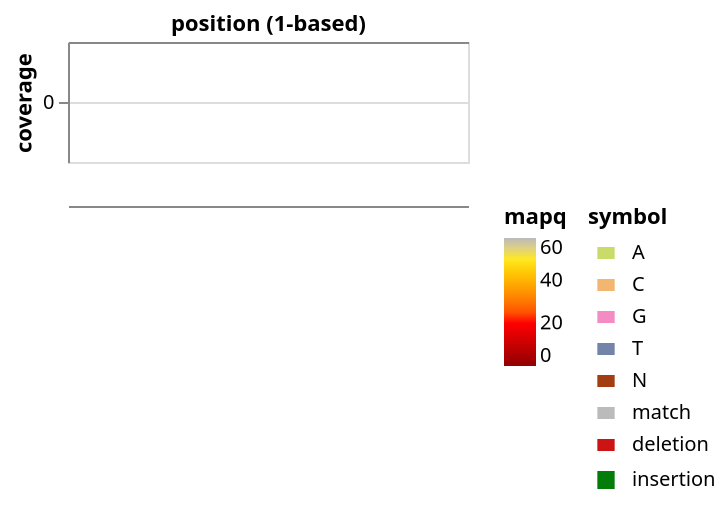 {
    "$schema": "https://vega.github.io/schema/vega-lite/v5.json",
    "resolve": {
        "scale": {
            "strokeWidth": "independent"
        }
    },
    "datasets": {
        "highlight": [],
        "reference": [],
        "reads": [],
        "coverage": []
    },
    "config": {
        "legend": {
            "layout": {
                "right": {
                    "anchor": "start",
                    "direction": "horizontal",
                    "center": false,
                    "margin": 10
                }
            }
        }
    },
    "vconcat": [
        {
            "data": {
                "name": "coverage"
            },
            "mark": "area",
            "transform": [
                {
                    "as": "offset",
                    "calculate": "sequence(datum.coverage.length)"
                },
                {
                    "flatten": [
                        "offset",
                        "coverage"
                    ]
                },
                {
                    "as": "p",
                    "calculate": "datum.start + datum.offset"
                }
            ],
            "encoding": {
                "color": {
                    "value": "#BBB"
                },
                "x": {
                    "field": "p",
                    "type": "quantitative",
                    "axis": {
                        "orient": "top",
                        "title": "position (1-based)"
                    },
                    "scale": {
                        "domain": {
                            "param": "grid"
                        },
                        "nice": false
                    }
                },
                "y": {
                    "field": "coverage",
                    "type": "quantitative",
                    "axis": {
                        "title": "coverage"
                    }
                }
            },
            "height": 60
        },
        {
            "height": {
                "step": 4
            },
            "encoding": {
                "x": {
                    "field": "start",
                    "type": "quantitative",
                    "axis": {
                        "orient": "top",
                        "labels": false,
                        "ticks": false,
                        "title": null
                    },
                    "scale": {
                        "domain": []
                    }
                },
                "x2": {
                    "field": "end",
                    "type": "quantitative"
                },
                "y": {
                    "axis": null,
                    "field": "row",
                    "type": "ordinal"
                },
                "yOffset": {
                    "field": "v_offset",
                    "type": "ordinal"
                }
            },
            "layer": [
                {
                    "data": {
                        "name": "highlight"
                    },
                    "mark": "rect",
                    "encoding": {
                        "color": {
                            "value": "red"
                        },
                        "opacity": {
                            "value": 0.15
                        },
                        "y2": {
                            "value": 10000000
                        }
                    }
                },
                {
                    "data": {
                        "name": "reference"
                    },
                    "params": [
                        {
                            "name": "grid",
                            "select": "interval",
                            "bind": "scales"
                        }
                    ],
                    "transform": [
                        {
                            "as": "base",
                            "calculate": "split(datum.reference, '')"
                        },
                        {
                            "as": "offset",
                            "calculate": "sequence(datum.reference.length)"
                        },
                        {
                            "flatten": [
                                "base",
                                "offset"
                            ]
                        },
                        {
                            "as": "position",
                            "calculate": "datum.start + datum.offset"
                        },
                        {
                            "as": "start",
                            "calculate": "datum.position + 0.5"
                        },
                        {
                            "as": "end",
                            "calculate": "datum.position + 1.5"
                        },
                        {
                            "as": "position (1-based)",
                            "calculate": "datum.position + 1"
                        }
                    ],
                    "mark": {
                        "type": "rule",
                        "clip": true
                    },
                    "encoding": {
                        "tooltip": [
                            {
                                "field": "base"
                            },
                            {
                                "field": "position (1-based)"
                            }
                        ],
                        "strokeWidth": {
                            "value": 8
                        },
                        "color": {
                            "field": "base",
                            "legend": null,
                            "scale": {
                                "type": "ordinal",
                                "domain": [
                                    "A",
                                    "C",
                                    "G",
                                    "T",
                                    "N",
                                    "match",
                                    "deletion",
                                    "insertion"
                                ],
                                "range": [
                                    "#CADB69",
                                    "#F2B671",
                                    "#F28CC2",
                                    "#7284A8",
                                    "#A23E11",
                                    "#BBBBBB",
                                    "#CC1414",
                                    "#047C0A"
                                ]
                            }
                        }
                    }
                },
                {
                    "data": {
                        "name": "reads"
                    },
                    "transform": [
                        {
                            "calculate": "split(datum.values, '\u00a7')",
                            "as": "reads"
                        },
                        {
                            "flatten": [
                                "reads"
                            ]
                        },
                        {
                            "calculate": "split(datum.reads, ' ')",
                            "as": "fields"
                        },
                        {
                            "calculate": "replace(datum.fields[0], '_', ' ')",
                            "as": "aux"
                        },
                        {
                            "calculate": "datum.fields[1]",
                            "as": "cigar"
                        },
                        {
                            "calculate": "toNumber(datum.fields[2])",
                            "as": "flags"
                        },
                        {
                            "calculate": "toNumber(datum.fields[3])",
                            "as": "mapq"
                        },
                        {
                            "calculate": "toNumber(datum.fields[4])",
                            "as": "mpos"
                        },
                        {
                            "calculate": "datum.fields[5]",
                            "as": "name"
                        },
                        {
                            "calculate": "toNumber(datum.fields[6])",
                            "as": "position"
                        },
                        {
                            "calculate": "datum.fields[7] === '.' ? null : toNumber(datum.fields[7])",
                            "as": "row"
                        },
                        {
                            "calculate": "datum.fields[8]",
                            "as": "raw_cigar"
                        },
                        {
                            "filter": "datum.mpos >= 0"
                        },
                        {
                            "as": "start",
                            "calculate": "if(datum.position < datum.mpos, datum.position + 0.5, datum.mpos + 0.5)"
                        },
                        {
                            "as": "end",
                            "calculate": "if(datum.position > datum.mpos, datum.position + 0.5, datum.mpos + 0.5)"
                        },
                        {
                            "as": "v_offset",
                            "calculate": "1"
                        }
                    ],
                    "mark": {
                        "type": "rule",
                        "clip": true
                    },
                    "encoding": {
                        "opacity": {
                            "condition": {
                                "param": "rplc",
                                "value": 1
                            },
                            "value": 0.2
                        },
                        "strokeWidth": {
                            "value": 1
                        },
                        "color": {
                            "value": "#BBBBBB"
                        }
                    }
                },
                {
                    "data": {
                        "name": "reads"
                    },
                    "transform": [
                        {
                            "calculate": "split(datum.values, '\u00a7')",
                            "as": "reads"
                        },
                        {
                            "flatten": [
                                "reads"
                            ]
                        },
                        {
                            "calculate": "split(datum.reads, ' ')",
                            "as": "fields"
                        },
                        {
                            "calculate": "replace(datum.fields[0], '_', ' ')",
                            "as": "aux"
                        },
                        {
                            "calculate": "datum.fields[1]",
                            "as": "cigar"
                        },
                        {
                            "calculate": "toNumber(datum.fields[2])",
                            "as": "flags"
                        },
                        {
                            "calculate": "toNumber(datum.fields[3])",
                            "as": "mapq"
                        },
                        {
                            "calculate": "toNumber(datum.fields[4])",
                            "as": "mpos"
                        },
                        {
                            "calculate": "datum.fields[5]",
                            "as": "name"
                        },
                        {
                            "calculate": "toNumber(datum.fields[6])",
                            "as": "position"
                        },
                        {
                            "calculate": "datum.fields[7] === '.' ? null : toNumber(datum.fields[7])",
                            "as": "row"
                        },
                        {
                            "calculate": "datum.fields[8]",
                            "as": "raw_cigar"
                        },
                        {
                            "as": "cigars",
                            "calculate": "split(datum.cigar, '|')"
                        },
                        {
                            "as": "cigar_index",
                            "calculate": "sequence(datum.cigars.length)"
                        },
                        {
                            "flatten": [
                                "cigars",
                                "cigar_index"
                            ]
                        },
                        {
                            "calculate": "if(substring(datum.cigars, 0, 1) == 'i', 'insertion', if(substring(datum.cigars, length(datum.cigars) - 1, length(datum.cigars)) == '=', 'match', if(substring(datum.cigars, length(datum.cigars) - 1, length(datum.cigars)) == 'd', 'deletion', substring(datum.cigars, 1, length(datum.cigars)))))",
                            "as": "type"
                        },
                        {
                            "calculate": "if(datum.type == 'match' || datum.type == 'deletion', parseInt(substring(datum.cigars, 0, length(datum.cigars) - 1)), if(datum.type == 'insertion', 1, parseInt(substring(datum.cigars, 0, length(datum.cigars) - 1))))",
                            "as": "length"
                        },
                        {
                            "stack": "length",
                            "groupby": [
                                "name",
                                "cigar",
                                "position"
                            ],
                            "as": "offset"
                        },
                        {
                            "as": "start",
                            "calculate": "if(datum.type == 'insertion', datum.position + datum.offset + 1.4, datum.position + datum.offset + 0.4)"
                        },
                        {
                            "as": "end",
                            "calculate": "if(datum.type == 'insertion', datum.position + datum.offset + datum.length - 0.4, datum.position + datum.offset + datum.length + 0.6)"
                        },
                        {
                            "as": "v_offset",
                            "calculate": "if(datum.position < datum.mpos, 0, 2)"
                        }
                    ],
                    "mark": {
                        "type": "rule",
                        "clip": true
                    },
                    "params": [
                        {
                            "name": "rplc",
                            "select": {
                                "type": "point",
                                "toggle": "event.shiftKey",
                                "fields": [
                                    "name",
                                    "position"
                                ]
                            }
                        }
                    ],
                    "encoding": {
                        "opacity": {
                            "condition": {
                                "param": "rplc",
                                "value": 1
                            },
                            "value": 0.2
                        },
                        "strokeWidth": {
                            "field": "type",
                            "scale": {
                                "domain": [
                                    "A",
                                    "C",
                                    "G",
                                    "T",
                                    "N",
                                    "match",
                                    "deletion",
                                    "insertion"
                                ],
                                "range": [
                                    9,
                                    9,
                                    9,
                                    9,
                                    9,
                                    9,
                                    9,
                                    12
                                ]
                            },
                            "legend": null
                        },
                        "color": {
                            "field": "mapq",
                            "type": "quantitative",
                            "scale": {
                                "domain": [
                                    0,
                                    60
                                ],
                                "range": [
                                    "#910000",
                                    "#c70002",
                                    "#ff0000",
                                    "#ff7500",
                                    "#ffb200",
                                    "#ffe921",
                                    "#bbbbbb"
                                ]
                            }
                        }
                    }
                },
                {
                    "data": {
                        "name": "reads"
                    },
                    "transform": [
                        {
                            "calculate": "split(datum.values, '\u00a7')",
                            "as": "reads"
                        },
                        {
                            "flatten": [
                                "reads"
                            ]
                        },
                        {
                            "calculate": "split(datum.reads, ' ')",
                            "as": "fields"
                        },
                        {
                            "calculate": "replace(datum.fields[0], '_', ' ')",
                            "as": "aux"
                        },
                        {
                            "calculate": "datum.fields[1]",
                            "as": "cigar"
                        },
                        {
                            "calculate": "toNumber(datum.fields[2])",
                            "as": "flags"
                        },
                        {
                            "calculate": "toNumber(datum.fields[3])",
                            "as": "mapq"
                        },
                        {
                            "calculate": "toNumber(datum.fields[4])",
                            "as": "mpos"
                        },
                        {
                            "calculate": "datum.fields[5]",
                            "as": "name"
                        },
                        {
                            "calculate": "toNumber(datum.fields[6])",
                            "as": "position"
                        },
                        {
                            "calculate": "datum.fields[7] === '.' ? null : toNumber(datum.fields[7])",
                            "as": "row"
                        },
                        {
                            "calculate": "datum.fields[8]",
                            "as": "raw_cigar"
                        },
                        {
                            "calculate": "join([if ((datum.flags & 1) > 0, 'read paired, ', ''), if ((datum.flags & 2) > 0, 'read mapped in proper pair, ', ''),  if ((datum.flags & 4) > 0, 'read unmapped, ', ''), if ((datum.flags & 8) > 0, 'mate unmapped, ', ''), if ((datum.flags & 16) > 0, 'read reverse strand, ', ''), if ((datum.flags & 32) > 0, 'mate reverse strand, ', ''), if ((datum.flags & 64) > 0, 'first in pair, ', ''), if ((datum.flags & 128) > 0, 'second in pair, ', ''), if ((datum.flags & 256) > 0, 'not primary alignment, ', ''), if ((datum.flags & 512) > 0, 'read fails platform/vendor quality checks, ', ''), if ((datum.flags & 1024) > 0, 'read is PCR or optical duplicate, ', ''), if ((datum.flags & 2048) > 0, 'supplementary alignment, ', '')], '')",
                            "as": "flags"
                        },
                        {
                            "as": "cigars",
                            "calculate": "split(datum.cigar, '|')"
                        },
                        {
                            "as": "cigar_index",
                            "calculate": "sequence(datum.cigars.length)"
                        },
                        {
                            "flatten": [
                                "cigars",
                                "cigar_index"
                            ]
                        },
                        {
                            "calculate": "if(substring(datum.cigars, 0, 1) == 'i', 'insertion', if(substring(datum.cigars, length(datum.cigars) - 1, length(datum.cigars)) == '=', 'match', if(substring(datum.cigars, length(datum.cigars) - 1, length(datum.cigars)) == 'd', 'deletion', substring(datum.cigars, 1, length(datum.cigars)))))",
                            "as": "type"
                        },
                        {
                            "calculate": "if(datum.type == 'match' || datum.type == 'deletion', parseInt(substring(datum.cigars, 0, length(datum.cigars) - 1)), if(datum.type == 'insertion', 1, parseInt(substring(datum.cigars, 0, length(datum.cigars) - 1))))",
                            "as": "length"
                        },
                        {
                            "stack": "length",
                            "groupby": [
                                "name",
                                "cigar",
                                "position"
                            ],
                            "as": "offset"
                        },
                        {
                            "as": "start",
                            "calculate": "datum.position + datum.offset + 0.5"
                        },
                        {
                            "as": "end",
                            "calculate": "datum.position + datum.offset + datum.length + 0.5"
                        },
                        {
                            "filter": "datum.type != 'deletion' && datum.type != 'insertion'"
                        },
                        {
                            "as": "v_offset",
                            "calculate": "if(datum.position < datum.mpos, 0, 2)"
                        }
                    ],
                    "mark": {
                        "type": "rule",
                        "clip": true
                    },
                    "encoding": {
                        "tooltip": [
                            {
                                "field": "name"
                            },
                            {
                                "field": "type"
                            },
                            {
                                "field": "mapq"
                            },
                            {
                                "field": "flags"
                            },
                            {
                                "field": "aux"
                            },
                            {
                                "field": "raw_cigar"
                            }
                        ],
                        "opacity": {
                            "condition": {
                                "param": "rplc",
                                "value": 1
                            },
                            "value": 0.2
                        },
                        "strokeWidth": {
                            "field": "type",
                            "scale": {
                                "type": "ordinal",
                                "domain": [
                                    "A",
                                    "C",
                                    "G",
                                    "T",
                                    "N",
                                    "match",
                                    "deletion",
                                    "insertion"
                                ],
                                "range": [
                                    6,
                                    6,
                                    6,
                                    6,
                                    6,
                                    6,
                                    6,
                                    9
                                ]
                            },
                            "legend": null
                        },
                        "color": {
                            "field": "type",
                            "legend": null,
                            "scale": {
                                "type": "ordinal",
                                "domain": [
                                    "A",
                                    "C",
                                    "G",
                                    "T",
                                    "N",
                                    "match",
                                    "deletion",
                                    "insertion"
                                ],
                                "range": [
                                    "#CADB69",
                                    "#F2B671",
                                    "#F28CC2",
                                    "#7284A8",
                                    "#A23E11",
                                    "#BBBBBB",
                                    "#CC1414",
                                    "#047C0A"
                                ]
                            }
                        }
                    }
                },
                {
                    "data": {
                        "name": "reads"
                    },
                    "transform": [
                        {
                            "calculate": "split(datum.values, '\u00a7')",
                            "as": "reads"
                        },
                        {
                            "flatten": [
                                "reads"
                            ]
                        },
                        {
                            "calculate": "split(datum.reads, ' ')",
                            "as": "fields"
                        },
                        {
                            "calculate": "replace(datum.fields[0], '_', ' ')",
                            "as": "aux"
                        },
                        {
                            "calculate": "datum.fields[1]",
                            "as": "cigar"
                        },
                        {
                            "calculate": "toNumber(datum.fields[2])",
                            "as": "flags"
                        },
                        {
                            "calculate": "toNumber(datum.fields[3])",
                            "as": "mapq"
                        },
                        {
                            "calculate": "toNumber(datum.fields[4])",
                            "as": "mpos"
                        },
                        {
                            "calculate": "datum.fields[5]",
                            "as": "name"
                        },
                        {
                            "calculate": "toNumber(datum.fields[6])",
                            "as": "position"
                        },
                        {
                            "calculate": "datum.fields[7] === '.' ? null : toNumber(datum.fields[7])",
                            "as": "row"
                        },
                        {
                            "calculate": "datum.fields[8]",
                            "as": "raw_cigar"
                        },
                        {
                            "calculate": "join([if ((datum.flags & 1) > 0, 'read paired, ', ''), if ((datum.flags & 2) > 0, 'read mapped in proper pair, ', ''),  if ((datum.flags & 4) > 0, 'read unmapped, ', ''), if ((datum.flags & 8) > 0, 'mate unmapped, ', ''), if ((datum.flags & 16) > 0, 'read reverse strand, ', ''), if ((datum.flags & 32) > 0, 'mate reverse strand, ', ''), if ((datum.flags & 64) > 0, 'first in pair, ', ''), if ((datum.flags & 128) > 0, 'second in pair, ', ''), if ((datum.flags & 256) > 0, 'not primary alignment, ', ''), if ((datum.flags & 512) > 0, 'read fails platform/vendor quality checks, ', ''), if ((datum.flags & 1024) > 0, 'read is PCR or optical duplicate, ', ''), if ((datum.flags & 2048) > 0, 'supplementary alignment, ', '')], '')",
                            "as": "flags"
                        },
                        {
                            "as": "cigars",
                            "calculate": "split(datum.cigar, '|')"
                        },
                        {
                            "as": "cigar_index",
                            "calculate": "sequence(datum.cigars.length)"
                        },
                        {
                            "flatten": [
                                "cigars",
                                "cigar_index"
                            ]
                        },
                        {
                            "calculate": "if(substring(datum.cigars, 0, 1) == 'i', 'insertion', if(substring(datum.cigars, length(datum.cigars) - 1, length(datum.cigars)) == '=', 'match', if(substring(datum.cigars, length(datum.cigars) - 1, length(datum.cigars)) == 'd', 'deletion', substring(datum.cigars, 1, length(datum.cigars)))))",
                            "as": "type"
                        },
                        {
                            "calculate": "if(datum.type == 'match' || datum.type == 'deletion', parseInt(substring(datum.cigars, 0, length(datum.cigars) - 1)), if(datum.type == 'insertion', 1, parseInt(substring(datum.cigars, 0, length(datum.cigars) - 1))))",
                            "as": "length"
                        },
                        {
                            "stack": "length",
                            "groupby": [
                                "name",
                                "cigar",
                                "position"
                            ],
                            "as": "offset"
                        },
                        {
                            "as": "start",
                            "calculate": "datum.position + datum.offset + 0.5"
                        },
                        {
                            "as": "end",
                            "calculate": "datum.position + datum.offset + datum.length + 0.5"
                        },
                        {
                            "as": "inserted bases",
                            "calculate": "substring(datum.cigars, 1, length(datum.cigars))"
                        },
                        {
                            "filter": "datum.type == 'insertion'"
                        },
                        {
                            "as": "v_offset",
                            "calculate": "if(datum.position < datum.mpos, 0, 2)"
                        }
                    ],
                    "mark": {
                        "type": "rule",
                        "clip": true
                    },
                    "encoding": {
                        "tooltip": [
                            {
                                "field": "name"
                            },
                            {
                                "field": "type"
                            },
                            {
                                "field": "mapq"
                            },
                            {
                                "field": "flags"
                            },
                            {
                                "field": "aux"
                            },
                            {
                                "field": "inserted bases"
                            },
                            {
                                "field": "raw_cigar"
                            }
                        ],
                        "opacity": {
                            "condition": {
                                "param": "rplc",
                                "value": 1
                            },
                            "value": 0.2
                        },
                        "strokeWidth": {
                            "field": "type",
                            "scale": {
                                "type": "ordinal",
                                "domain": [
                                    "A",
                                    "C",
                                    "G",
                                    "T",
                                    "N",
                                    "match",
                                    "deletion",
                                    "insertion"
                                ],
                                "range": [
                                    6,
                                    6,
                                    6,
                                    6,
                                    6,
                                    6,
                                    6,
                                    9
                                ]
                            },
                            "legend": null
                        },
                        "color": {
                            "field": "type",
                            "legend": null,
                            "scale": {
                                "type": "ordinal",
                                "domain": [
                                    "A",
                                    "C",
                                    "G",
                                    "T",
                                    "N",
                                    "match",
                                    "deletion",
                                    "insertion"
                                ],
                                "range": [
                                    "#CADB69",
                                    "#F2B671",
                                    "#F28CC2",
                                    "#7284A8",
                                    "#A23E11",
                                    "#BBBBBB",
                                    "#CC1414",
                                    "#047C0A"
                                ]
                            }
                        }
                    }
                },
                {
                    "data": {
                        "name": "reads"
                    },
                    "transform": [
                        {
                            "calculate": "split(datum.values, '\u00a7')",
                            "as": "reads"
                        },
                        {
                            "flatten": [
                                "reads"
                            ]
                        },
                        {
                            "calculate": "split(datum.reads, ' ')",
                            "as": "fields"
                        },
                        {
                            "calculate": "replace(datum.fields[0], '_', ' ')",
                            "as": "aux"
                        },
                        {
                            "calculate": "datum.fields[1]",
                            "as": "cigar"
                        },
                        {
                            "calculate": "toNumber(datum.fields[2])",
                            "as": "flags"
                        },
                        {
                            "calculate": "toNumber(datum.fields[3])",
                            "as": "mapq"
                        },
                        {
                            "calculate": "toNumber(datum.fields[4])",
                            "as": "mpos"
                        },
                        {
                            "calculate": "datum.fields[5]",
                            "as": "name"
                        },
                        {
                            "calculate": "toNumber(datum.fields[6])",
                            "as": "position"
                        },
                        {
                            "calculate": "datum.fields[7] === '.' ? null : toNumber(datum.fields[7])",
                            "as": "row"
                        },
                        {
                            "calculate": "datum.fields[8]",
                            "as": "raw_cigar"
                        },
                        {
                            "calculate": "join([if ((datum.flags & 1) > 0, 'read paired, ', ''), if ((datum.flags & 2) > 0, 'read mapped in proper pair, ', ''),  if ((datum.flags & 4) > 0, 'read unmapped, ', ''), if ((datum.flags & 8) > 0, 'mate unmapped, ', ''), if ((datum.flags & 16) > 0, 'read reverse strand, ', ''), if ((datum.flags & 32) > 0, 'mate reverse strand, ', ''), if ((datum.flags & 64) > 0, 'first in pair, ', ''), if ((datum.flags & 128) > 0, 'second in pair, ', ''), if ((datum.flags & 256) > 0, 'not primary alignment, ', ''), if ((datum.flags & 512) > 0, 'read fails platform/vendor quality checks, ', ''), if ((datum.flags & 1024) > 0, 'read is PCR or optical duplicate, ', ''), if ((datum.flags & 2048) > 0, 'supplementary alignment, ', '')], '')",
                            "as": "flags"
                        },
                        {
                            "as": "cigars",
                            "calculate": "split(datum.cigar, '|')"
                        },
                        {
                            "as": "cigar_index",
                            "calculate": "sequence(datum.cigars.length)"
                        },
                        {
                            "flatten": [
                                "cigars",
                                "cigar_index"
                            ]
                        },
                        {
                            "calculate": "if(substring(datum.cigars, 0, 1) == 'i', 'insertion', if(substring(datum.cigars, length(datum.cigars) - 1, length(datum.cigars)) == '=', 'match', if(substring(datum.cigars, length(datum.cigars) - 1, length(datum.cigars)) == 'd', 'deletion', substring(datum.cigars, 1, length(datum.cigars)))))",
                            "as": "type"
                        },
                        {
                            "calculate": "if(datum.type == 'match' || datum.type == 'deletion', parseInt(substring(datum.cigars, 0, length(datum.cigars) - 1)), if(datum.type == 'insertion', 1, parseInt(substring(datum.cigars, 0, length(datum.cigars) - 1))))",
                            "as": "length"
                        },
                        {
                            "stack": "length",
                            "groupby": [
                                "name",
                                "cigar",
                                "position"
                            ],
                            "as": "offset"
                        },
                        {
                            "as": "start",
                            "calculate": "if(datum.type == 'insertion', datum.position + datum.offset + 1, datum.position + datum.offset + 0.5)"
                        },
                        {
                            "as": "end",
                            "calculate": "if(datum.type == 'insertion', datum.position + datum.offset + datum.length, datum.position + datum.offset + datum.length + 0.5)"
                        },
                        {
                            "filter": "datum.type == 'deletion'"
                        },
                        {
                            "as": "v_offset",
                            "calculate": "if(datum.position < datum.mpos, 0, 2)"
                        }
                    ],
                    "mark": {
                        "type": "rule",
                        "clip": true
                    },
                    "encoding": {
                        "tooltip": [
                            {
                                "field": "name"
                            },
                            {
                                "field": "type"
                            },
                            {
                                "field": "mapq"
                            },
                            {
                                "field": "flags"
                            },
                            {
                                "field": "length"
                            },
                            {
                                "field": "aux"
                            },
                            {
                                "field": "raw_cigar"
                            }
                        ],
                        "opacity": {
                            "condition": {
                                "param": "rplc",
                                "value": 1
                            },
                            "value": 0.2
                        },
                        "strokeWidth": {
                            "field": "type",
                            "scale": {
                                "type": "ordinal",
                                "domain": [
                                    "A",
                                    "C",
                                    "G",
                                    "T",
                                    "N",
                                    "match",
                                    "deletion",
                                    "insertion"
                                ],
                                "range": [
                                    6,
                                    6,
                                    6,
                                    6,
                                    6,
                                    6,
                                    6,
                                    9
                                ]
                            },
                            "legend": null
                        },
                        "color": {
                            "field": "type",
                            "legend": {
                                "symbolSize": 75,
                                "title": "symbol"
                            },
                            "scale": {
                                "type": "ordinal",
                                "domain": [
                                    "A",
                                    "C",
                                    "G",
                                    "T",
                                    "N",
                                    "match",
                                    "deletion",
                                    "insertion"
                                ],
                                "range": [
                                    "#CADB69",
                                    "#F2B671",
                                    "#F28CC2",
                                    "#7284A8",
                                    "#A23E11",
                                    "#BBBBBB",
                                    "#CC1414",
                                    "#047C0A"
                                ]
                            }
                        }
                    }
                }
            ]
        }
    ]
}